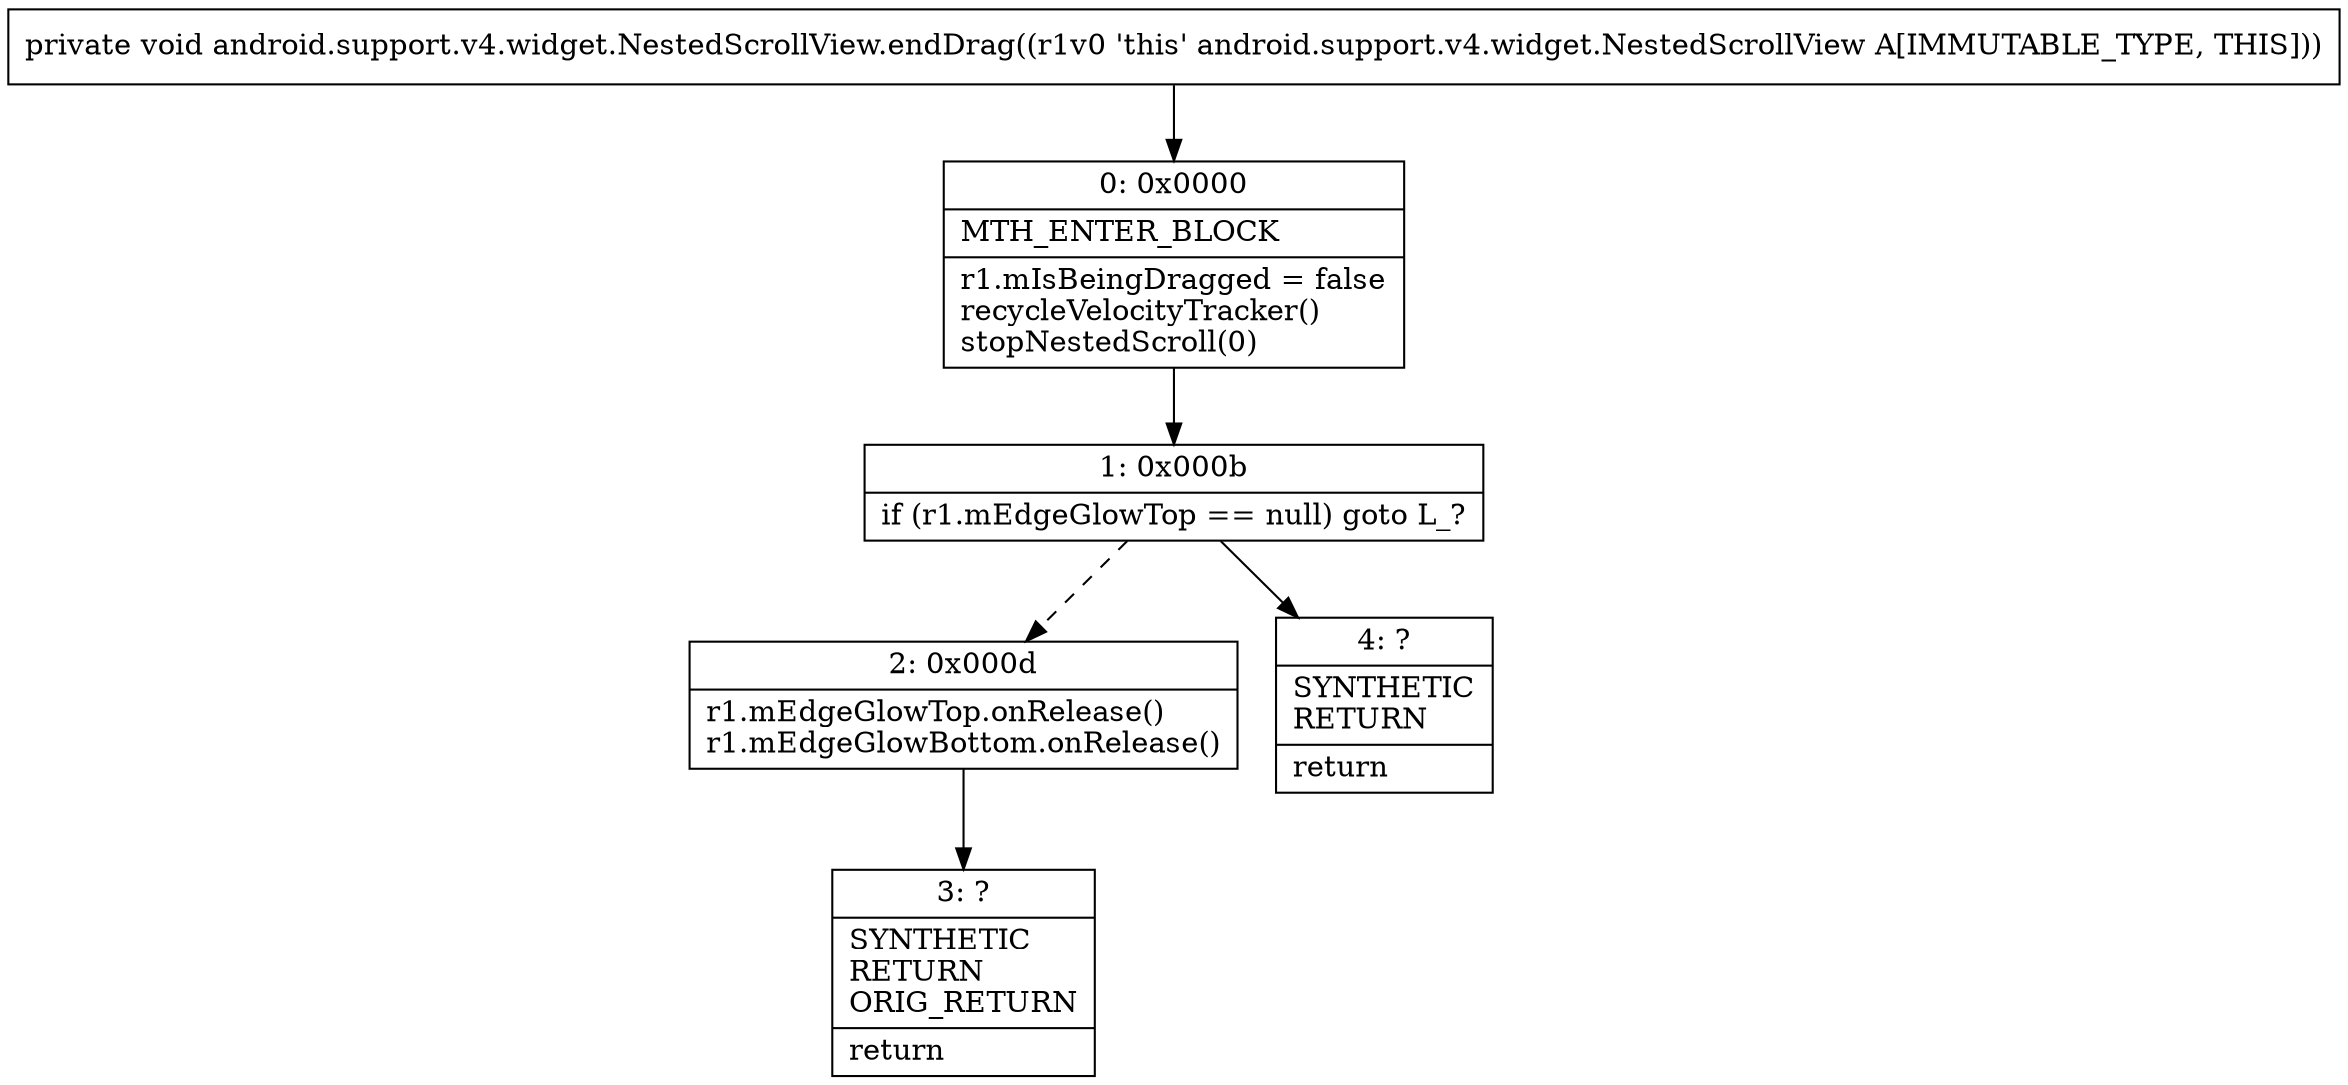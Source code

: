 digraph "CFG forandroid.support.v4.widget.NestedScrollView.endDrag()V" {
Node_0 [shape=record,label="{0\:\ 0x0000|MTH_ENTER_BLOCK\l|r1.mIsBeingDragged = false\lrecycleVelocityTracker()\lstopNestedScroll(0)\l}"];
Node_1 [shape=record,label="{1\:\ 0x000b|if (r1.mEdgeGlowTop == null) goto L_?\l}"];
Node_2 [shape=record,label="{2\:\ 0x000d|r1.mEdgeGlowTop.onRelease()\lr1.mEdgeGlowBottom.onRelease()\l}"];
Node_3 [shape=record,label="{3\:\ ?|SYNTHETIC\lRETURN\lORIG_RETURN\l|return\l}"];
Node_4 [shape=record,label="{4\:\ ?|SYNTHETIC\lRETURN\l|return\l}"];
MethodNode[shape=record,label="{private void android.support.v4.widget.NestedScrollView.endDrag((r1v0 'this' android.support.v4.widget.NestedScrollView A[IMMUTABLE_TYPE, THIS])) }"];
MethodNode -> Node_0;
Node_0 -> Node_1;
Node_1 -> Node_2[style=dashed];
Node_1 -> Node_4;
Node_2 -> Node_3;
}

